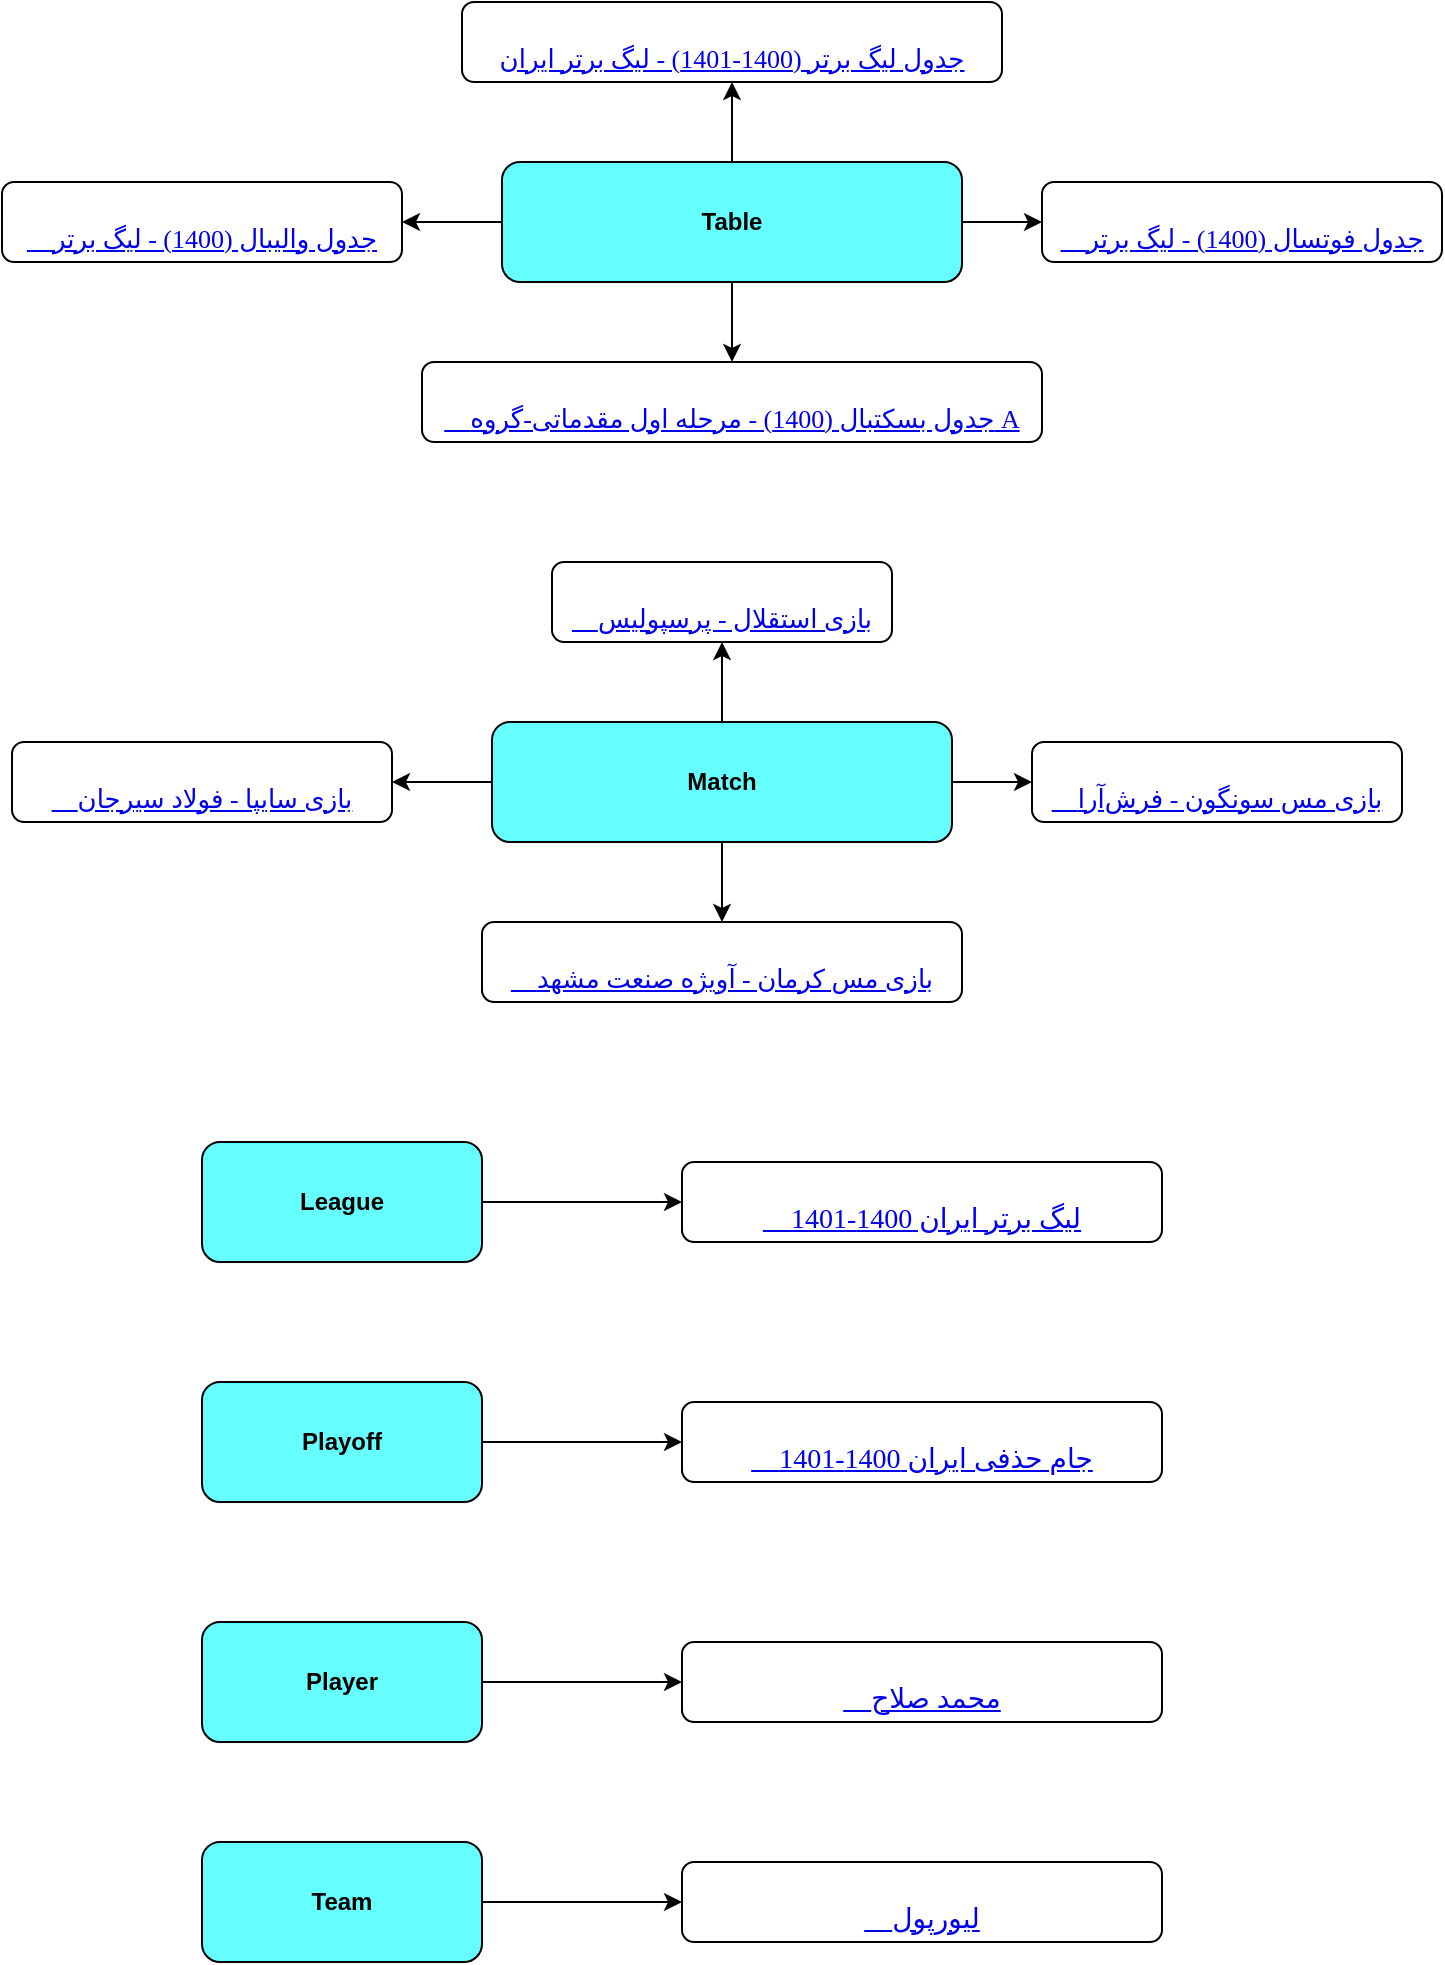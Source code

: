 <mxfile version="16.2.7" type="github"><diagram id="pLCv6NRXzRx5VZeR5iQK" name="Page-1"><mxGraphModel dx="1038" dy="481" grid="1" gridSize="10" guides="1" tooltips="1" connect="1" arrows="1" fold="1" page="1" pageScale="1" pageWidth="850" pageHeight="1100" math="0" shadow="0"><root><mxCell id="0"/><mxCell id="1" parent="0"/><mxCell id="FtfsCdy_uRgsEqqPQZqz-7" value="" style="edgeStyle=orthogonalEdgeStyle;rounded=0;orthogonalLoop=1;jettySize=auto;html=1;" edge="1" parent="1" source="FtfsCdy_uRgsEqqPQZqz-5" target="FtfsCdy_uRgsEqqPQZqz-6"><mxGeometry relative="1" as="geometry"/></mxCell><mxCell id="FtfsCdy_uRgsEqqPQZqz-11" value="" style="edgeStyle=orthogonalEdgeStyle;rounded=0;orthogonalLoop=1;jettySize=auto;html=1;" edge="1" parent="1" source="FtfsCdy_uRgsEqqPQZqz-5" target="FtfsCdy_uRgsEqqPQZqz-10"><mxGeometry relative="1" as="geometry"/></mxCell><mxCell id="FtfsCdy_uRgsEqqPQZqz-13" value="" style="edgeStyle=orthogonalEdgeStyle;rounded=0;orthogonalLoop=1;jettySize=auto;html=1;" edge="1" parent="1" source="FtfsCdy_uRgsEqqPQZqz-5" target="FtfsCdy_uRgsEqqPQZqz-12"><mxGeometry relative="1" as="geometry"/></mxCell><mxCell id="FtfsCdy_uRgsEqqPQZqz-15" value="" style="edgeStyle=orthogonalEdgeStyle;rounded=0;orthogonalLoop=1;jettySize=auto;html=1;" edge="1" parent="1" source="FtfsCdy_uRgsEqqPQZqz-5" target="FtfsCdy_uRgsEqqPQZqz-14"><mxGeometry relative="1" as="geometry"/></mxCell><mxCell id="FtfsCdy_uRgsEqqPQZqz-5" value="Table" style="rounded=1;whiteSpace=wrap;html=1;fontStyle=1;labelBackgroundColor=none;fillColor=#66FFFF;" vertex="1" parent="1"><mxGeometry x="315" y="150" width="230" height="60" as="geometry"/></mxCell><mxCell id="FtfsCdy_uRgsEqqPQZqz-6" value="&lt;a href=&quot;https://beta.varzesh3.com/table/%D8%AC%D8%AF%D9%88%D9%84-%D9%84%D9%8A%DA%AF-%D8%A8%D8%B1%D8%AA%D8%B1-%D8%A7%DB%8C%D8%B1%D8%A7%D9%86-1400-1401&quot; style=&quot;font-size: 13px;&quot;&gt;&lt;br style=&quot;font-size: 13px;&quot;&gt;جدول ليگ برتر (1400-1401) - لیگ برتر ایران&lt;/a&gt;" style="whiteSpace=wrap;html=1;rounded=1;fontFamily=Tahoma;fontSize=13;verticalAlign=middle;" vertex="1" parent="1"><mxGeometry x="295" y="70" width="270" height="40" as="geometry"/></mxCell><mxCell id="FtfsCdy_uRgsEqqPQZqz-10" value="&lt;a href=&quot;https://beta.varzesh3.com/table/%D8%AC%D8%AF%D9%88%D9%84-%D9%84%D9%8A%DA%AF-%D8%A8%D8%B1%D8%AA%D8%B1-%D8%A7%DB%8C%D8%B1%D8%A7%D9%86-1400-1401&quot; style=&quot;font-size: 13px;&quot;&gt;&lt;br style=&quot;font-size: 13px;&quot;&gt;&amp;nbsp; &amp;nbsp; جدول فوتسال (1400) - لیگ برتر&lt;br style=&quot;font-size: 13px;&quot;&gt;&lt;/a&gt;" style="whiteSpace=wrap;html=1;rounded=1;fontSize=13;fontFamily=Tahoma;" vertex="1" parent="1"><mxGeometry x="585" y="160" width="200" height="40" as="geometry"/></mxCell><mxCell id="FtfsCdy_uRgsEqqPQZqz-12" value="&lt;a href=&quot;https://beta.varzesh3.com/table/جدول-مرحله-گروهی-لیگ-برتر-والیبال-1400&quot; style=&quot;font-size: 13px;&quot;&gt;&lt;br style=&quot;font-size: 13px;&quot;&gt;&amp;nbsp; &amp;nbsp; جدول والیبال (1400) - لیگ برتر&lt;br style=&quot;font-size: 13px;&quot;&gt;&lt;/a&gt;" style="whiteSpace=wrap;html=1;rounded=1;fontFamily=Tahoma;fontSize=13;" vertex="1" parent="1"><mxGeometry x="65" y="160" width="200" height="40" as="geometry"/></mxCell><mxCell id="FtfsCdy_uRgsEqqPQZqz-14" value="&lt;a href=&quot;https://beta.varzesh3.com/table/جدول-لیگ-برتر-بسکتبال-ایران-1400-مرحله-اول-مقدماتی-گروه-a&quot; style=&quot;font-size: 13px;&quot;&gt;&lt;br style=&quot;font-size: 13px;&quot;&gt;&amp;nbsp; &amp;nbsp; جدول بسکتبال (1400) - مرحله اول مقدماتی-گروه A&lt;br style=&quot;font-size: 13px;&quot;&gt;&lt;/a&gt;" style="whiteSpace=wrap;html=1;rounded=1;fontSize=13;fontFamily=Tahoma;" vertex="1" parent="1"><mxGeometry x="275" y="250" width="310" height="40" as="geometry"/></mxCell><mxCell id="FtfsCdy_uRgsEqqPQZqz-20" value="" style="edgeStyle=orthogonalEdgeStyle;rounded=0;orthogonalLoop=1;jettySize=auto;html=1;" edge="1" parent="1" source="FtfsCdy_uRgsEqqPQZqz-16" target="FtfsCdy_uRgsEqqPQZqz-19"><mxGeometry relative="1" as="geometry"/></mxCell><mxCell id="FtfsCdy_uRgsEqqPQZqz-16" value="League" style="rounded=1;whiteSpace=wrap;html=1;fontStyle=1;fillColor=#66FFFF;" vertex="1" parent="1"><mxGeometry x="165" y="640" width="140" height="60" as="geometry"/></mxCell><mxCell id="FtfsCdy_uRgsEqqPQZqz-19" value="&lt;a href=&quot;https://beta.varzesh3.com/leagues/لیگ-برتر-ایران/1400-1401&quot; style=&quot;font-size: 14px;&quot;&gt;&lt;br style=&quot;font-size: 14px;&quot;&gt;&amp;nbsp; &amp;nbsp; لیگ برتر ایران 1400-1401&lt;br style=&quot;font-size: 14px;&quot;&gt;&lt;/a&gt;" style="whiteSpace=wrap;html=1;rounded=1;fontSize=14;fontFamily=Tahoma;" vertex="1" parent="1"><mxGeometry x="405" y="650" width="240" height="40" as="geometry"/></mxCell><mxCell id="FtfsCdy_uRgsEqqPQZqz-23" value="" style="edgeStyle=orthogonalEdgeStyle;rounded=0;orthogonalLoop=1;jettySize=auto;html=1;" edge="1" parent="1" source="FtfsCdy_uRgsEqqPQZqz-21" target="FtfsCdy_uRgsEqqPQZqz-22"><mxGeometry relative="1" as="geometry"/></mxCell><mxCell id="FtfsCdy_uRgsEqqPQZqz-25" value="" style="edgeStyle=orthogonalEdgeStyle;rounded=0;orthogonalLoop=1;jettySize=auto;html=1;" edge="1" parent="1" source="FtfsCdy_uRgsEqqPQZqz-21" target="FtfsCdy_uRgsEqqPQZqz-24"><mxGeometry relative="1" as="geometry"/></mxCell><mxCell id="FtfsCdy_uRgsEqqPQZqz-28" value="" style="edgeStyle=orthogonalEdgeStyle;rounded=0;orthogonalLoop=1;jettySize=auto;html=1;" edge="1" parent="1" source="FtfsCdy_uRgsEqqPQZqz-21" target="FtfsCdy_uRgsEqqPQZqz-27"><mxGeometry relative="1" as="geometry"/></mxCell><mxCell id="FtfsCdy_uRgsEqqPQZqz-30" value="" style="edgeStyle=orthogonalEdgeStyle;rounded=0;orthogonalLoop=1;jettySize=auto;html=1;" edge="1" parent="1" source="FtfsCdy_uRgsEqqPQZqz-21" target="FtfsCdy_uRgsEqqPQZqz-29"><mxGeometry relative="1" as="geometry"/></mxCell><mxCell id="FtfsCdy_uRgsEqqPQZqz-21" value="Match" style="rounded=1;whiteSpace=wrap;html=1;fontStyle=1;fillColor=#66FFFF;" vertex="1" parent="1"><mxGeometry x="310" y="430" width="230" height="60" as="geometry"/></mxCell><mxCell id="FtfsCdy_uRgsEqqPQZqz-22" value="&lt;a href=&quot;https://beta.varzesh3.com/match/102163/%D9%84%D9%8A%DA%AF-%D8%A8%D8%B1%D8%AA%D8%B1-%D9%84%DB%8C%DA%AF-%D8%A8%D8%B1%D8%AA%D8%B1-%D8%A7%DB%8C%D8%B1%D8%A7%D9%86-%D8%A7%D8%B3%D8%AA%D9%82%D9%84%D8%A7%D9%84-%D9%BE%D8%B1%D8%B3%D9%BE%D9%88%D9%84%DB%8C%D8%B3&quot; style=&quot;font-size: 13px;&quot;&gt;&lt;br style=&quot;font-size: 13px;&quot;&gt;&amp;nbsp; &amp;nbsp; بازی استقلال - پرسپولیس&lt;br style=&quot;font-size: 13px;&quot;&gt;&lt;/a&gt;" style="whiteSpace=wrap;html=1;rounded=1;fontFamily=Tahoma;fontSize=13;" vertex="1" parent="1"><mxGeometry x="340" y="350" width="170" height="40" as="geometry"/></mxCell><mxCell id="FtfsCdy_uRgsEqqPQZqz-24" value="&lt;a href=&quot;https://beta.varzesh3.com/match/101463&quot; style=&quot;font-size: 13px;&quot;&gt;&lt;br style=&quot;font-size: 13px;&quot;&gt;&amp;nbsp; &amp;nbsp; بازی سایپا - فولاد سیرجان&lt;br style=&quot;font-size: 13px;&quot;&gt;&lt;/a&gt;" style="rounded=1;whiteSpace=wrap;html=1;fontSize=13;fontFamily=Tahoma;" vertex="1" parent="1"><mxGeometry x="70" y="440" width="190" height="40" as="geometry"/></mxCell><mxCell id="FtfsCdy_uRgsEqqPQZqz-27" value="&lt;a href=&quot;https://beta.varzesh3.com/match/104043/%D9%81%D9%88%D8%AA%D8%B3%D8%A7%D9%84-%D9%84%DB%8C%DA%AF-%D8%A8%D8%B1%D8%AA%D8%B1-%D9%85%D8%B3-%D8%B3%D9%88%D9%86%DA%AF%D9%88%D9%86-%D9%81%D8%B1%D8%B4%E2%80%8C%D8%A2%D8%B1%D8%A7&quot; style=&quot;font-size: 13px;&quot;&gt;&lt;br style=&quot;font-size: 13px;&quot;&gt;&amp;nbsp; &amp;nbsp; بازی مس سونگون - فرش‌آرا&lt;br style=&quot;font-size: 13px;&quot;&gt;&lt;/a&gt;" style="whiteSpace=wrap;html=1;rounded=1;fontSize=13;fontFamily=Tahoma;" vertex="1" parent="1"><mxGeometry x="580" y="440" width="185" height="40" as="geometry"/></mxCell><mxCell id="FtfsCdy_uRgsEqqPQZqz-29" value="&lt;a href=&quot;https://www.varzesh3.com/match/104682/%D9%81%D9%88%D8%AA%D8%B3%D8%A7%D9%84-%D9%84%DB%8C%DA%AF-%D8%A8%D8%B1%D8%AA%D8%B1-%D9%85%D8%B3-%D8%B3%D9%88%D9%86%DA%AF%D9%88%D9%86-%D9%81%D8%B1%D8%B4%E2%80%8C%D8%A2%D8%B1%D8%A7&quot; style=&quot;font-size: 13px;&quot;&gt;&lt;br style=&quot;font-size: 13px;&quot;&gt;&amp;nbsp; &amp;nbsp; بازی مس کرمان - آویژه صنعت مشهد&lt;br style=&quot;font-size: 13px;&quot;&gt;&lt;/a&gt;" style="whiteSpace=wrap;html=1;rounded=1;fontFamily=Tahoma;fontSize=13;" vertex="1" parent="1"><mxGeometry x="305" y="530" width="240" height="40" as="geometry"/></mxCell><mxCell id="FtfsCdy_uRgsEqqPQZqz-33" value="" style="edgeStyle=orthogonalEdgeStyle;rounded=0;orthogonalLoop=1;jettySize=auto;html=1;" edge="1" parent="1" source="FtfsCdy_uRgsEqqPQZqz-31" target="FtfsCdy_uRgsEqqPQZqz-32"><mxGeometry relative="1" as="geometry"/></mxCell><mxCell id="FtfsCdy_uRgsEqqPQZqz-31" value="Player" style="rounded=1;whiteSpace=wrap;html=1;fontStyle=1;fillColor=#66FFFF;" vertex="1" parent="1"><mxGeometry x="165" y="880" width="140" height="60" as="geometry"/></mxCell><mxCell id="FtfsCdy_uRgsEqqPQZqz-32" value="&lt;a href=&quot;https://beta.varzesh3.com/player/112179/%d9%85%d8%ad%d9%85%d8%af-%d8%b5%d9%84%d8%a7%d8%ad&quot; style=&quot;font-size: 14px;&quot;&gt;&lt;br style=&quot;font-size: 14px;&quot;&gt;&amp;nbsp; &amp;nbsp; محمد صلاح&lt;br style=&quot;font-size: 14px;&quot;&gt;&lt;/a&gt;" style="whiteSpace=wrap;html=1;rounded=1;fontSize=14;fontFamily=Tahoma;" vertex="1" parent="1"><mxGeometry x="405" y="890" width="240" height="40" as="geometry"/></mxCell><mxCell id="FtfsCdy_uRgsEqqPQZqz-37" value="" style="edgeStyle=orthogonalEdgeStyle;rounded=0;orthogonalLoop=1;jettySize=auto;html=1;exitX=1;exitY=0.5;exitDx=0;exitDy=0;" edge="1" parent="1" source="FtfsCdy_uRgsEqqPQZqz-35" target="FtfsCdy_uRgsEqqPQZqz-36"><mxGeometry relative="1" as="geometry"/></mxCell><mxCell id="FtfsCdy_uRgsEqqPQZqz-35" value="Team" style="rounded=1;whiteSpace=wrap;html=1;fontStyle=1;fillColor=#66FFFF;" vertex="1" parent="1"><mxGeometry x="165" y="990" width="140" height="60" as="geometry"/></mxCell><mxCell id="FtfsCdy_uRgsEqqPQZqz-36" value="&lt;a href=&quot;https://beta.varzesh3.com/team/%d9%84%db%8c%d9%88%d8%b1%d9%be%d9%88%d9%84&quot; style=&quot;font-size: 14px;&quot;&gt;&lt;br style=&quot;font-size: 14px;&quot;&gt;&amp;nbsp; &amp;nbsp; لیورپول&lt;br style=&quot;font-size: 14px;&quot;&gt;&lt;/a&gt;" style="whiteSpace=wrap;html=1;rounded=1;fontSize=14;fontFamily=Tahoma;" vertex="1" parent="1"><mxGeometry x="405" y="1000" width="240" height="40" as="geometry"/></mxCell><mxCell id="FtfsCdy_uRgsEqqPQZqz-40" value="" style="edgeStyle=orthogonalEdgeStyle;rounded=0;orthogonalLoop=1;jettySize=auto;html=1;" edge="1" parent="1" source="FtfsCdy_uRgsEqqPQZqz-38" target="FtfsCdy_uRgsEqqPQZqz-39"><mxGeometry relative="1" as="geometry"/></mxCell><mxCell id="FtfsCdy_uRgsEqqPQZqz-38" value="Playoff" style="rounded=1;whiteSpace=wrap;html=1;fontStyle=1;fillColor=#66FFFF;" vertex="1" parent="1"><mxGeometry x="165" y="760" width="140" height="60" as="geometry"/></mxCell><mxCell id="FtfsCdy_uRgsEqqPQZqz-39" value="&lt;a href=&quot;https://beta.varzesh3.com/playoff/%d8%ac%d8%af%d9%88%d9%84-%d8%ac%d8%a7%d9%85-%d8%ad%d8%b0%d9%81%db%8c-%d8%a7%db%8c%d8%b1%d8%a7%d9%86-1400-1401&quot; style=&quot;font-size: 14px;&quot;&gt;&lt;br style=&quot;font-size: 14px;&quot;&gt;&amp;nbsp; &amp;nbsp; جام حذفی ایران 1400-1401&lt;br style=&quot;font-size: 14px;&quot;&gt;&lt;/a&gt;" style="whiteSpace=wrap;html=1;rounded=1;fontSize=14;fontFamily=Tahoma;" vertex="1" parent="1"><mxGeometry x="405" y="770" width="240" height="40" as="geometry"/></mxCell></root></mxGraphModel></diagram></mxfile>